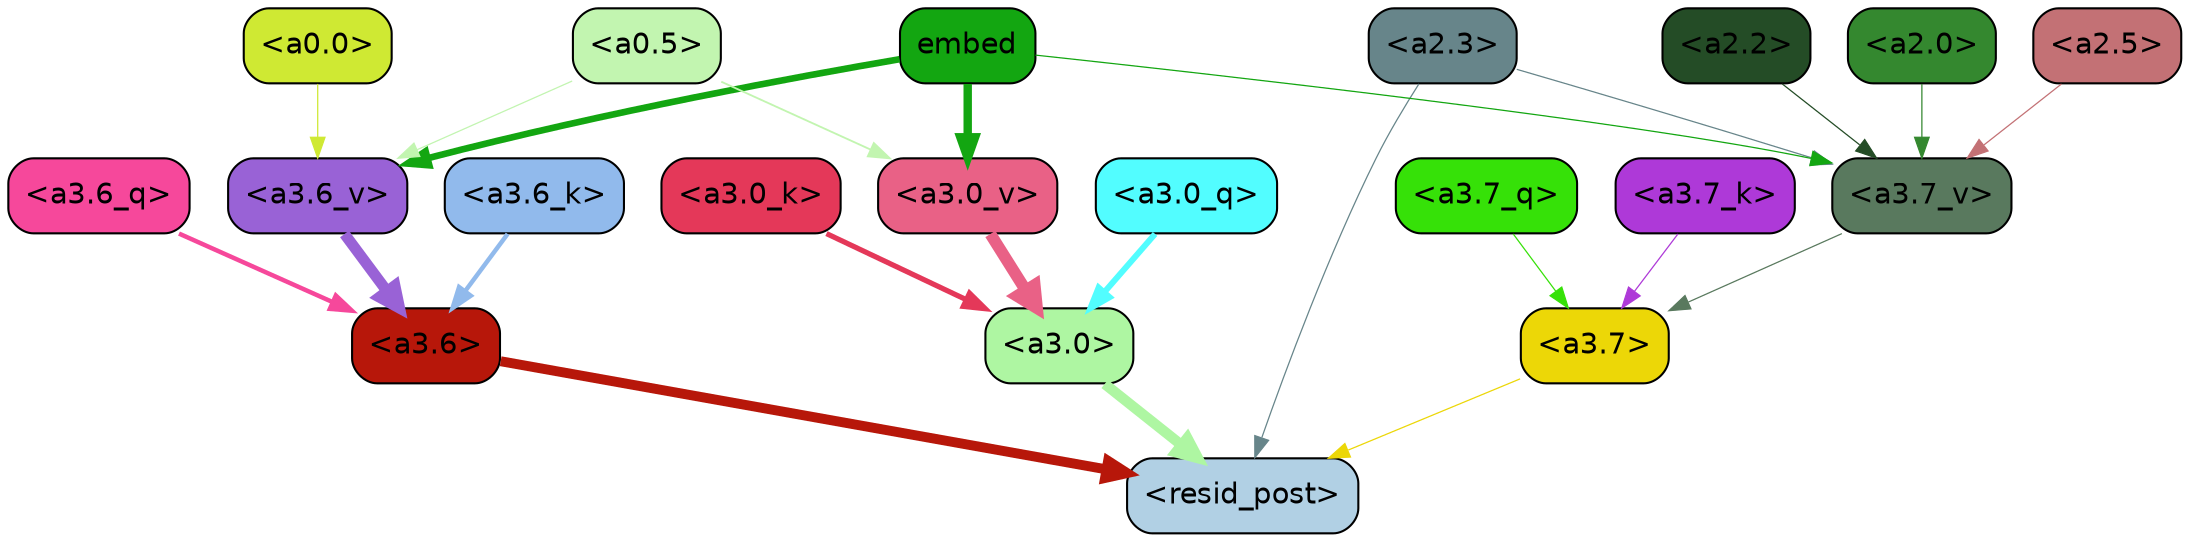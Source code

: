 strict digraph "" {
	graph [bgcolor=transparent,
		layout=dot,
		overlap=false,
		splines=true
	];
	"<a3.7>"	[color=black,
		fillcolor="#ecd707",
		fontname=Helvetica,
		shape=box,
		style="filled, rounded"];
	"<resid_post>"	[color=black,
		fillcolor="#b1d0e4",
		fontname=Helvetica,
		shape=box,
		style="filled, rounded"];
	"<a3.7>" -> "<resid_post>"	[color="#ecd707",
		penwidth=0.6];
	"<a3.6>"	[color=black,
		fillcolor="#b7170a",
		fontname=Helvetica,
		shape=box,
		style="filled, rounded"];
	"<a3.6>" -> "<resid_post>"	[color="#b7170a",
		penwidth=4.749041676521301];
	"<a3.0>"	[color=black,
		fillcolor="#aef6a2",
		fontname=Helvetica,
		shape=box,
		style="filled, rounded"];
	"<a3.0>" -> "<resid_post>"	[color="#aef6a2",
		penwidth=5.004215121269226];
	"<a2.3>"	[color=black,
		fillcolor="#67858a",
		fontname=Helvetica,
		shape=box,
		style="filled, rounded"];
	"<a2.3>" -> "<resid_post>"	[color="#67858a",
		penwidth=0.6];
	"<a3.7_v>"	[color=black,
		fillcolor="#59795e",
		fontname=Helvetica,
		shape=box,
		style="filled, rounded"];
	"<a2.3>" -> "<a3.7_v>"	[color="#67858a",
		penwidth=0.6];
	"<a3.7_q>"	[color=black,
		fillcolor="#36e108",
		fontname=Helvetica,
		shape=box,
		style="filled, rounded"];
	"<a3.7_q>" -> "<a3.7>"	[color="#36e108",
		penwidth=0.6];
	"<a3.6_q>"	[color=black,
		fillcolor="#f6489b",
		fontname=Helvetica,
		shape=box,
		style="filled, rounded"];
	"<a3.6_q>" -> "<a3.6>"	[color="#f6489b",
		penwidth=2.160832464694977];
	"<a3.0_q>"	[color=black,
		fillcolor="#52fdff",
		fontname=Helvetica,
		shape=box,
		style="filled, rounded"];
	"<a3.0_q>" -> "<a3.0>"	[color="#52fdff",
		penwidth=2.870753765106201];
	"<a3.7_k>"	[color=black,
		fillcolor="#ae39d8",
		fontname=Helvetica,
		shape=box,
		style="filled, rounded"];
	"<a3.7_k>" -> "<a3.7>"	[color="#ae39d8",
		penwidth=0.6];
	"<a3.6_k>"	[color=black,
		fillcolor="#91baec",
		fontname=Helvetica,
		shape=box,
		style="filled, rounded"];
	"<a3.6_k>" -> "<a3.6>"	[color="#91baec",
		penwidth=2.13908451795578];
	"<a3.0_k>"	[color=black,
		fillcolor="#e43859",
		fontname=Helvetica,
		shape=box,
		style="filled, rounded"];
	"<a3.0_k>" -> "<a3.0>"	[color="#e43859",
		penwidth=2.520303964614868];
	"<a3.7_v>" -> "<a3.7>"	[color="#59795e",
		penwidth=0.6];
	"<a3.6_v>"	[color=black,
		fillcolor="#9962d6",
		fontname=Helvetica,
		shape=box,
		style="filled, rounded"];
	"<a3.6_v>" -> "<a3.6>"	[color="#9962d6",
		penwidth=5.297133803367615];
	"<a3.0_v>"	[color=black,
		fillcolor="#e96186",
		fontname=Helvetica,
		shape=box,
		style="filled, rounded"];
	"<a3.0_v>" -> "<a3.0>"	[color="#e96186",
		penwidth=5.680712580680847];
	"<a2.5>"	[color=black,
		fillcolor="#c37175",
		fontname=Helvetica,
		shape=box,
		style="filled, rounded"];
	"<a2.5>" -> "<a3.7_v>"	[color="#c37175",
		penwidth=0.6];
	"<a2.2>"	[color=black,
		fillcolor="#244c26",
		fontname=Helvetica,
		shape=box,
		style="filled, rounded"];
	"<a2.2>" -> "<a3.7_v>"	[color="#244c26",
		penwidth=0.6];
	"<a2.0>"	[color=black,
		fillcolor="#34882f",
		fontname=Helvetica,
		shape=box,
		style="filled, rounded"];
	"<a2.0>" -> "<a3.7_v>"	[color="#34882f",
		penwidth=0.6];
	embed	[color=black,
		fillcolor="#13a611",
		fontname=Helvetica,
		shape=box,
		style="filled, rounded"];
	embed -> "<a3.7_v>"	[color="#13a611",
		penwidth=0.6];
	embed -> "<a3.6_v>"	[color="#13a611",
		penwidth=3.1808209121227264];
	embed -> "<a3.0_v>"	[color="#13a611",
		penwidth=4.036660343408585];
	"<a0.5>"	[color=black,
		fillcolor="#c2f5b0",
		fontname=Helvetica,
		shape=box,
		style="filled, rounded"];
	"<a0.5>" -> "<a3.6_v>"	[color="#c2f5b0",
		penwidth=0.6];
	"<a0.5>" -> "<a3.0_v>"	[color="#c2f5b0",
		penwidth=0.8798569142818451];
	"<a0.0>"	[color=black,
		fillcolor="#cfe933",
		fontname=Helvetica,
		shape=box,
		style="filled, rounded"];
	"<a0.0>" -> "<a3.6_v>"	[color="#cfe933",
		penwidth=0.6];
}
